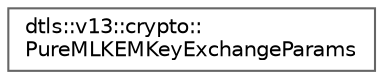 digraph "Graphical Class Hierarchy"
{
 // LATEX_PDF_SIZE
  bgcolor="transparent";
  edge [fontname=Helvetica,fontsize=10,labelfontname=Helvetica,labelfontsize=10];
  node [fontname=Helvetica,fontsize=10,shape=box,height=0.2,width=0.4];
  rankdir="LR";
  Node0 [id="Node000000",label="dtls::v13::crypto::\lPureMLKEMKeyExchangeParams",height=0.2,width=0.4,color="grey40", fillcolor="white", style="filled",URL="$structdtls_1_1v13_1_1crypto_1_1PureMLKEMKeyExchangeParams.html",tooltip=" "];
}
